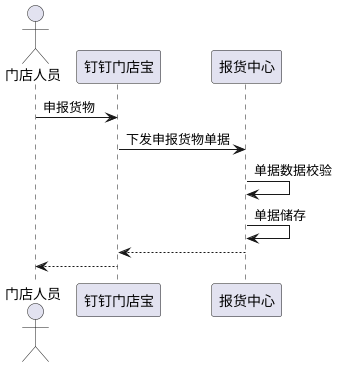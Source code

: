 @startuml
'https://plantuml.com/sequence-diagram

actor 门店人员
门店人员 -> 钉钉门店宝:申报货物
钉钉门店宝 -> 报货中心: 下发申报货物单据
报货中心 -> 报货中心: 单据数据校验
报货中心 -> 报货中心: 单据储存
报货中心 --> 钉钉门店宝:
钉钉门店宝 --> 门店人员:
@enduml

